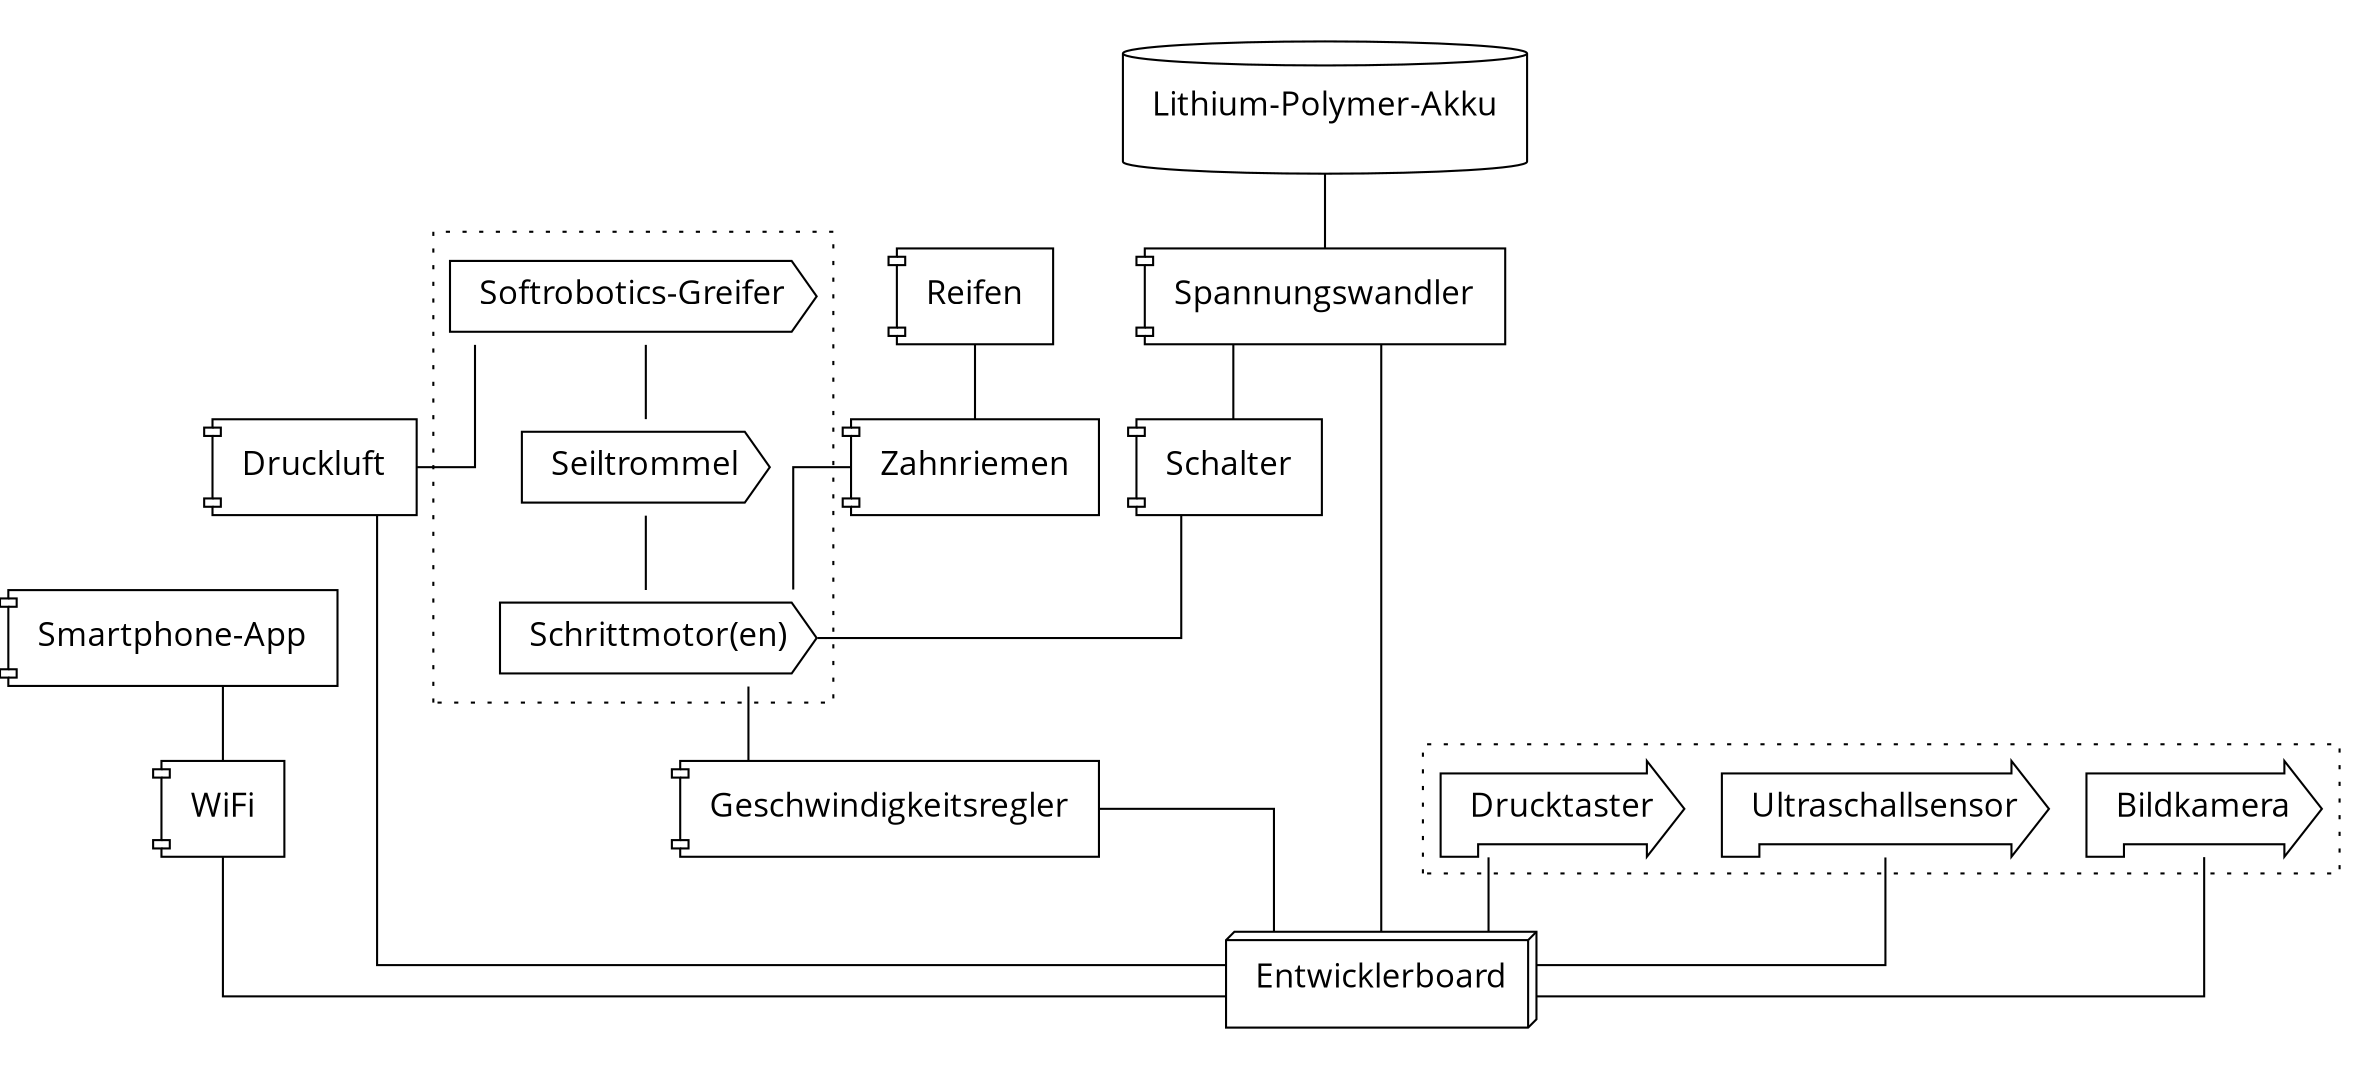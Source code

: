 digraph hightech{
    rankdir="TB";
    splines="ortho";
    node [fontname="Open Sans", fontsize=16, shape="component", margin=0.2];
    edge [fontname="Open Sans", fontsize=16, arrowhead="none"];

    // new
    "Smartphone-App";
    "WiFi";
    "Reifen";
    "Zahnriemen";

    // old
    "Geschwindigkeitsregler";
    "Druckluft";
    "Spannungswandler";
    "Schalter";

    subgraph cluster_rechenzentrum {
        graph [style="invis"];
        node [shape="box3d"];
        "Entwicklerboard";
    }

    subgraph cluster_sensorik {
        graph [style="dotted"];
        node [shape="rpromoter"];
        "Bildkamera";
        "Ultraschallsensor";
        "Drucktaster";
    }

    subgraph cluster_kraftwerk {
        graph [style="invis"];
        node [shape="cylinder"];
        "Lithium-Polymer-Akku";
    }

    subgraph cluster_maschinenraum {
        graph [style="dotted"];
        node [shape="cds"];
        "Schrittmotor(en)";
        "Softrobotics-Greifer";
        "Seiltrommel";
    }

    // 1.
    "Smartphone-App" -> "WiFi" -> "Entwicklerboard";

    // 2.
    "Reifen" -> "Zahnriemen" -> "Schrittmotor(en)";

    // 3.
    "Schrittmotor(en)" -> "Geschwindigkeitsregler" -> "Entwicklerboard";

    // 4.
    "Bildkamera" -> "Entwicklerboard";

    // 5.
    "Softrobotics-Greifer" -> "Druckluft" -> "Entwicklerboard";

    // 6.
    "Softrobotics-Greifer" -> "Seiltrommel" -> "Schrittmotor(en)";

    // 7. (same as 3.)
    "Lithium-Polymer-Akku" -> "Spannungswandler";
    "Spannungswandler" -> "Entwicklerboard";
    "Spannungswandler" -> "Schalter";
    "Schalter" -> "Schrittmotor(en)";

    // 8.
    "Ultraschallsensor" -> "Entwicklerboard";
    "Drucktaster" -> "Entwicklerboard";
}
